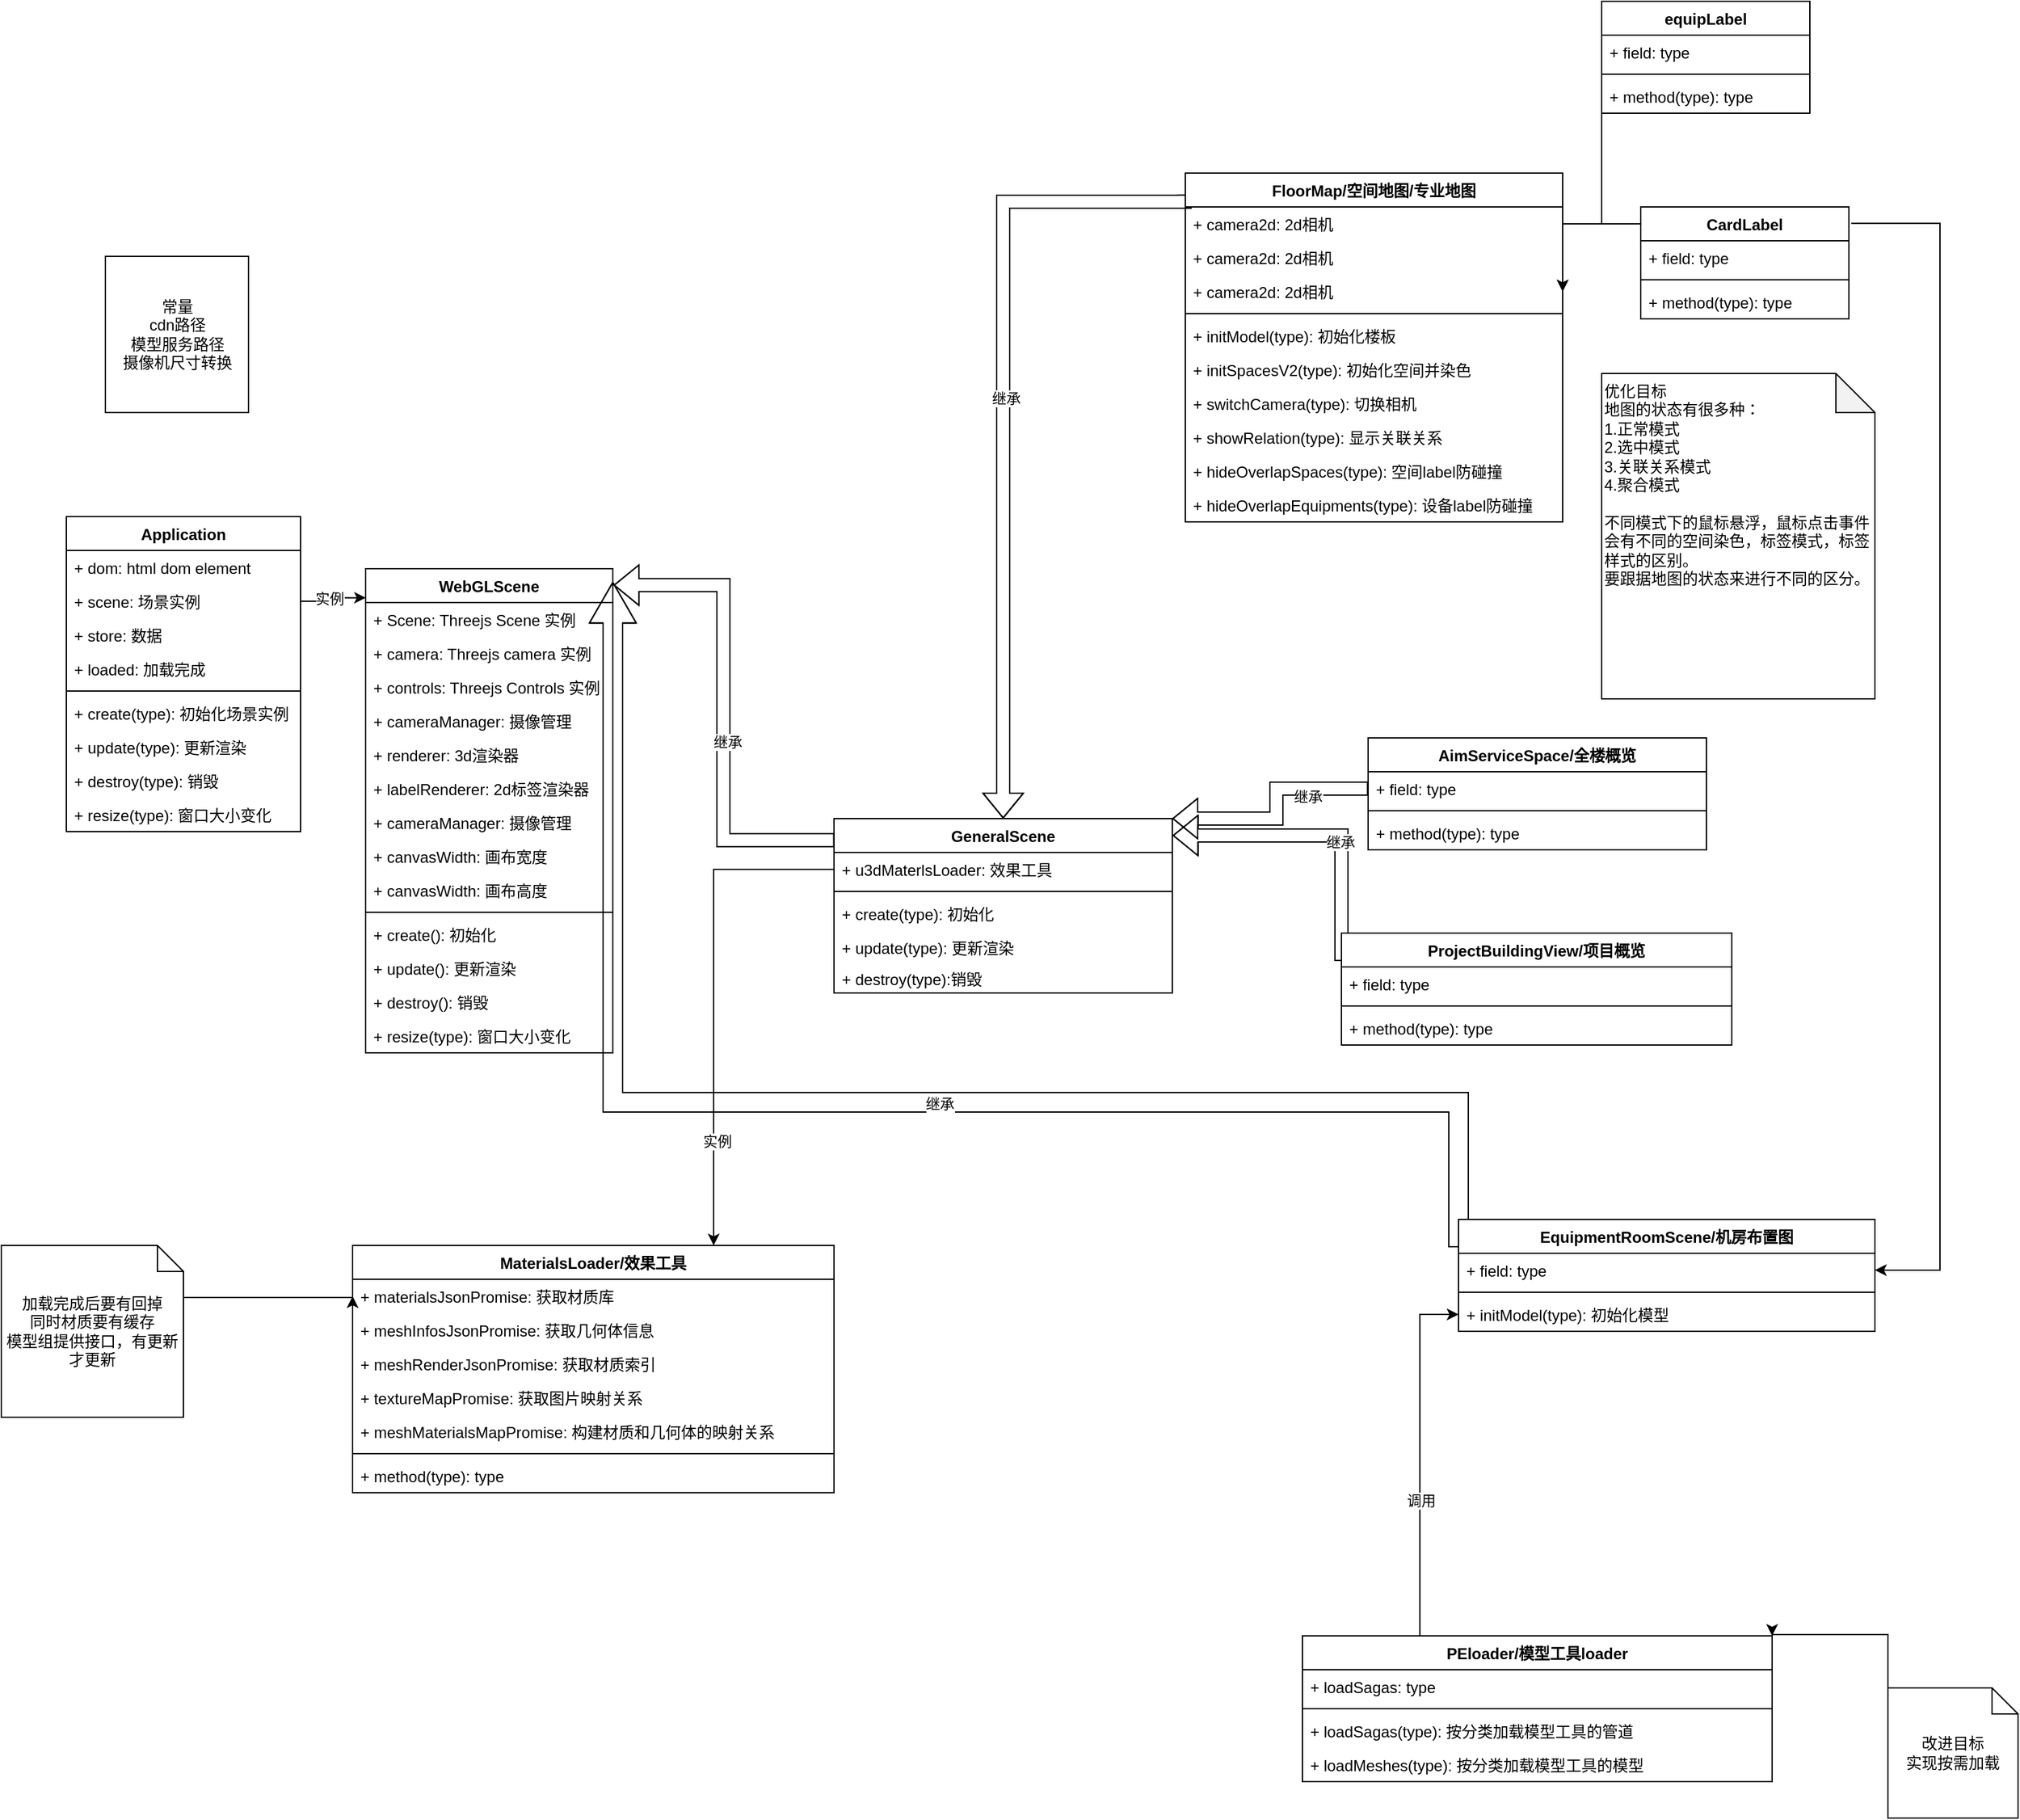 <mxfile version="15.9.4" type="github">
  <diagram id="EdudkW2aPHIdIt6Wkw1W" name="Page-1">
    <mxGraphModel dx="710" dy="1608" grid="1" gridSize="10" guides="1" tooltips="1" connect="1" arrows="1" fold="1" page="1" pageScale="1" pageWidth="827" pageHeight="1169" math="0" shadow="0">
      <root>
        <mxCell id="0" />
        <mxCell id="1" parent="0" />
        <mxCell id="uSqtEpiTZWyw5gjkjIYF-1" value="Application" style="swimlane;fontStyle=1;align=center;verticalAlign=top;childLayout=stackLayout;horizontal=1;startSize=26;horizontalStack=0;resizeParent=1;resizeParentMax=0;resizeLast=0;collapsible=1;marginBottom=0;" parent="1" vertex="1">
          <mxGeometry x="100" y="310" width="180" height="242" as="geometry" />
        </mxCell>
        <mxCell id="uSqtEpiTZWyw5gjkjIYF-2" value="+ dom: html dom element" style="text;strokeColor=none;fillColor=none;align=left;verticalAlign=top;spacingLeft=4;spacingRight=4;overflow=hidden;rotatable=0;points=[[0,0.5],[1,0.5]];portConstraint=eastwest;" parent="uSqtEpiTZWyw5gjkjIYF-1" vertex="1">
          <mxGeometry y="26" width="180" height="26" as="geometry" />
        </mxCell>
        <mxCell id="uSqtEpiTZWyw5gjkjIYF-5" value="+ scene: 场景实例" style="text;strokeColor=none;fillColor=none;align=left;verticalAlign=top;spacingLeft=4;spacingRight=4;overflow=hidden;rotatable=0;points=[[0,0.5],[1,0.5]];portConstraint=eastwest;" parent="uSqtEpiTZWyw5gjkjIYF-1" vertex="1">
          <mxGeometry y="52" width="180" height="26" as="geometry" />
        </mxCell>
        <mxCell id="uSqtEpiTZWyw5gjkjIYF-15" value="+ store: 数据" style="text;strokeColor=none;fillColor=none;align=left;verticalAlign=top;spacingLeft=4;spacingRight=4;overflow=hidden;rotatable=0;points=[[0,0.5],[1,0.5]];portConstraint=eastwest;" parent="uSqtEpiTZWyw5gjkjIYF-1" vertex="1">
          <mxGeometry y="78" width="180" height="26" as="geometry" />
        </mxCell>
        <mxCell id="uSqtEpiTZWyw5gjkjIYF-6" value="+ loaded: 加载完成" style="text;strokeColor=none;fillColor=none;align=left;verticalAlign=top;spacingLeft=4;spacingRight=4;overflow=hidden;rotatable=0;points=[[0,0.5],[1,0.5]];portConstraint=eastwest;" parent="uSqtEpiTZWyw5gjkjIYF-1" vertex="1">
          <mxGeometry y="104" width="180" height="26" as="geometry" />
        </mxCell>
        <mxCell id="uSqtEpiTZWyw5gjkjIYF-3" value="" style="line;strokeWidth=1;fillColor=none;align=left;verticalAlign=middle;spacingTop=-1;spacingLeft=3;spacingRight=3;rotatable=0;labelPosition=right;points=[];portConstraint=eastwest;" parent="uSqtEpiTZWyw5gjkjIYF-1" vertex="1">
          <mxGeometry y="130" width="180" height="8" as="geometry" />
        </mxCell>
        <mxCell id="uSqtEpiTZWyw5gjkjIYF-4" value="+ create(type): 初始化场景实例" style="text;strokeColor=none;fillColor=none;align=left;verticalAlign=top;spacingLeft=4;spacingRight=4;overflow=hidden;rotatable=0;points=[[0,0.5],[1,0.5]];portConstraint=eastwest;" parent="uSqtEpiTZWyw5gjkjIYF-1" vertex="1">
          <mxGeometry y="138" width="180" height="26" as="geometry" />
        </mxCell>
        <mxCell id="uSqtEpiTZWyw5gjkjIYF-7" value="+ update(type): 更新渲染" style="text;strokeColor=none;fillColor=none;align=left;verticalAlign=top;spacingLeft=4;spacingRight=4;overflow=hidden;rotatable=0;points=[[0,0.5],[1,0.5]];portConstraint=eastwest;" parent="uSqtEpiTZWyw5gjkjIYF-1" vertex="1">
          <mxGeometry y="164" width="180" height="26" as="geometry" />
        </mxCell>
        <mxCell id="uSqtEpiTZWyw5gjkjIYF-8" value="+ destroy(type): 销毁" style="text;strokeColor=none;fillColor=none;align=left;verticalAlign=top;spacingLeft=4;spacingRight=4;overflow=hidden;rotatable=0;points=[[0,0.5],[1,0.5]];portConstraint=eastwest;" parent="uSqtEpiTZWyw5gjkjIYF-1" vertex="1">
          <mxGeometry y="190" width="180" height="26" as="geometry" />
        </mxCell>
        <mxCell id="uSqtEpiTZWyw5gjkjIYF-9" value="+ resize(type): 窗口大小变化" style="text;strokeColor=none;fillColor=none;align=left;verticalAlign=top;spacingLeft=4;spacingRight=4;overflow=hidden;rotatable=0;points=[[0,0.5],[1,0.5]];portConstraint=eastwest;" parent="uSqtEpiTZWyw5gjkjIYF-1" vertex="1">
          <mxGeometry y="216" width="180" height="26" as="geometry" />
        </mxCell>
        <mxCell id="uSqtEpiTZWyw5gjkjIYF-10" value="WebGLScene" style="swimlane;fontStyle=1;align=center;verticalAlign=top;childLayout=stackLayout;horizontal=1;startSize=26;horizontalStack=0;resizeParent=1;resizeParentMax=0;resizeLast=0;collapsible=1;marginBottom=0;" parent="1" vertex="1">
          <mxGeometry x="330" y="350" width="190" height="372" as="geometry" />
        </mxCell>
        <mxCell id="uSqtEpiTZWyw5gjkjIYF-11" value="+ Scene: Threejs Scene 实例" style="text;strokeColor=none;fillColor=none;align=left;verticalAlign=top;spacingLeft=4;spacingRight=4;overflow=hidden;rotatable=0;points=[[0,0.5],[1,0.5]];portConstraint=eastwest;" parent="uSqtEpiTZWyw5gjkjIYF-10" vertex="1">
          <mxGeometry y="26" width="190" height="26" as="geometry" />
        </mxCell>
        <mxCell id="uSqtEpiTZWyw5gjkjIYF-14" value="+ camera: Threejs camera 实例" style="text;strokeColor=none;fillColor=none;align=left;verticalAlign=top;spacingLeft=4;spacingRight=4;overflow=hidden;rotatable=0;points=[[0,0.5],[1,0.5]];portConstraint=eastwest;" parent="uSqtEpiTZWyw5gjkjIYF-10" vertex="1">
          <mxGeometry y="52" width="190" height="26" as="geometry" />
        </mxCell>
        <mxCell id="uSqtEpiTZWyw5gjkjIYF-20" value="+ controls: Threejs Controls 实例" style="text;strokeColor=none;fillColor=none;align=left;verticalAlign=top;spacingLeft=4;spacingRight=4;overflow=hidden;rotatable=0;points=[[0,0.5],[1,0.5]];portConstraint=eastwest;" parent="uSqtEpiTZWyw5gjkjIYF-10" vertex="1">
          <mxGeometry y="78" width="190" height="26" as="geometry" />
        </mxCell>
        <mxCell id="uSqtEpiTZWyw5gjkjIYF-21" value="+ cameraManager: 摄像管理&#xa;" style="text;strokeColor=none;fillColor=none;align=left;verticalAlign=top;spacingLeft=4;spacingRight=4;overflow=hidden;rotatable=0;points=[[0,0.5],[1,0.5]];portConstraint=eastwest;" parent="uSqtEpiTZWyw5gjkjIYF-10" vertex="1">
          <mxGeometry y="104" width="190" height="26" as="geometry" />
        </mxCell>
        <mxCell id="uSqtEpiTZWyw5gjkjIYF-22" value="+ renderer: 3d渲染器&#xa;" style="text;strokeColor=none;fillColor=none;align=left;verticalAlign=top;spacingLeft=4;spacingRight=4;overflow=hidden;rotatable=0;points=[[0,0.5],[1,0.5]];portConstraint=eastwest;" parent="uSqtEpiTZWyw5gjkjIYF-10" vertex="1">
          <mxGeometry y="130" width="190" height="26" as="geometry" />
        </mxCell>
        <mxCell id="uSqtEpiTZWyw5gjkjIYF-23" value="+ labelRenderer: 2d标签渲染器&#xa;" style="text;strokeColor=none;fillColor=none;align=left;verticalAlign=top;spacingLeft=4;spacingRight=4;overflow=hidden;rotatable=0;points=[[0,0.5],[1,0.5]];portConstraint=eastwest;" parent="uSqtEpiTZWyw5gjkjIYF-10" vertex="1">
          <mxGeometry y="156" width="190" height="26" as="geometry" />
        </mxCell>
        <mxCell id="uSqtEpiTZWyw5gjkjIYF-24" value="+ cameraManager: 摄像管理&#xa;" style="text;strokeColor=none;fillColor=none;align=left;verticalAlign=top;spacingLeft=4;spacingRight=4;overflow=hidden;rotatable=0;points=[[0,0.5],[1,0.5]];portConstraint=eastwest;" parent="uSqtEpiTZWyw5gjkjIYF-10" vertex="1">
          <mxGeometry y="182" width="190" height="26" as="geometry" />
        </mxCell>
        <mxCell id="uSqtEpiTZWyw5gjkjIYF-26" value="+ canvasWidth: 画布宽度&#xa;" style="text;strokeColor=none;fillColor=none;align=left;verticalAlign=top;spacingLeft=4;spacingRight=4;overflow=hidden;rotatable=0;points=[[0,0.5],[1,0.5]];portConstraint=eastwest;" parent="uSqtEpiTZWyw5gjkjIYF-10" vertex="1">
          <mxGeometry y="208" width="190" height="26" as="geometry" />
        </mxCell>
        <mxCell id="uSqtEpiTZWyw5gjkjIYF-27" value="+ canvasWidth: 画布高度&#xa;" style="text;strokeColor=none;fillColor=none;align=left;verticalAlign=top;spacingLeft=4;spacingRight=4;overflow=hidden;rotatable=0;points=[[0,0.5],[1,0.5]];portConstraint=eastwest;" parent="uSqtEpiTZWyw5gjkjIYF-10" vertex="1">
          <mxGeometry y="234" width="190" height="26" as="geometry" />
        </mxCell>
        <mxCell id="uSqtEpiTZWyw5gjkjIYF-12" value="" style="line;strokeWidth=1;fillColor=none;align=left;verticalAlign=middle;spacingTop=-1;spacingLeft=3;spacingRight=3;rotatable=0;labelPosition=right;points=[];portConstraint=eastwest;" parent="uSqtEpiTZWyw5gjkjIYF-10" vertex="1">
          <mxGeometry y="260" width="190" height="8" as="geometry" />
        </mxCell>
        <mxCell id="uSqtEpiTZWyw5gjkjIYF-13" value="+ create(): 初始化" style="text;strokeColor=none;fillColor=none;align=left;verticalAlign=top;spacingLeft=4;spacingRight=4;overflow=hidden;rotatable=0;points=[[0,0.5],[1,0.5]];portConstraint=eastwest;" parent="uSqtEpiTZWyw5gjkjIYF-10" vertex="1">
          <mxGeometry y="268" width="190" height="26" as="geometry" />
        </mxCell>
        <mxCell id="uSqtEpiTZWyw5gjkjIYF-16" value="+ update(): 更新渲染" style="text;strokeColor=none;fillColor=none;align=left;verticalAlign=top;spacingLeft=4;spacingRight=4;overflow=hidden;rotatable=0;points=[[0,0.5],[1,0.5]];portConstraint=eastwest;" parent="uSqtEpiTZWyw5gjkjIYF-10" vertex="1">
          <mxGeometry y="294" width="190" height="26" as="geometry" />
        </mxCell>
        <mxCell id="uSqtEpiTZWyw5gjkjIYF-17" value="+ destroy(): 销毁" style="text;strokeColor=none;fillColor=none;align=left;verticalAlign=top;spacingLeft=4;spacingRight=4;overflow=hidden;rotatable=0;points=[[0,0.5],[1,0.5]];portConstraint=eastwest;" parent="uSqtEpiTZWyw5gjkjIYF-10" vertex="1">
          <mxGeometry y="320" width="190" height="26" as="geometry" />
        </mxCell>
        <mxCell id="uSqtEpiTZWyw5gjkjIYF-18" value="+ resize(type): 窗口大小变化" style="text;strokeColor=none;fillColor=none;align=left;verticalAlign=top;spacingLeft=4;spacingRight=4;overflow=hidden;rotatable=0;points=[[0,0.5],[1,0.5]];portConstraint=eastwest;" parent="uSqtEpiTZWyw5gjkjIYF-10" vertex="1">
          <mxGeometry y="346" width="190" height="26" as="geometry" />
        </mxCell>
        <mxCell id="uSqtEpiTZWyw5gjkjIYF-19" style="edgeStyle=orthogonalEdgeStyle;rounded=0;orthogonalLoop=1;jettySize=auto;html=1;exitX=1;exitY=0.5;exitDx=0;exitDy=0;entryX=0.001;entryY=0.06;entryDx=0;entryDy=0;entryPerimeter=0;" parent="1" source="uSqtEpiTZWyw5gjkjIYF-5" target="uSqtEpiTZWyw5gjkjIYF-10" edge="1">
          <mxGeometry relative="1" as="geometry" />
        </mxCell>
        <mxCell id="uSqtEpiTZWyw5gjkjIYF-91" value="实例" style="edgeLabel;html=1;align=center;verticalAlign=middle;resizable=0;points=[];" parent="uSqtEpiTZWyw5gjkjIYF-19" vertex="1" connectable="0">
          <mxGeometry x="0.049" y="3" relative="1" as="geometry">
            <mxPoint x="-3" y="3" as="offset" />
          </mxGeometry>
        </mxCell>
        <mxCell id="uSqtEpiTZWyw5gjkjIYF-32" style="edgeStyle=orthogonalEdgeStyle;rounded=0;orthogonalLoop=1;jettySize=auto;html=1;exitX=0.001;exitY=0.124;exitDx=0;exitDy=0;entryX=1.003;entryY=0.034;entryDx=0;entryDy=0;entryPerimeter=0;shape=flexArrow;exitPerimeter=0;" parent="1" source="uSqtEpiTZWyw5gjkjIYF-28" target="uSqtEpiTZWyw5gjkjIYF-10" edge="1">
          <mxGeometry relative="1" as="geometry" />
        </mxCell>
        <mxCell id="uSqtEpiTZWyw5gjkjIYF-33" value="继承" style="edgeLabel;html=1;align=center;verticalAlign=middle;resizable=0;points=[];" parent="uSqtEpiTZWyw5gjkjIYF-32" vertex="1" connectable="0">
          <mxGeometry x="-0.116" y="-3" relative="1" as="geometry">
            <mxPoint as="offset" />
          </mxGeometry>
        </mxCell>
        <mxCell id="uSqtEpiTZWyw5gjkjIYF-28" value="GeneralScene" style="swimlane;fontStyle=1;align=center;verticalAlign=top;childLayout=stackLayout;horizontal=1;startSize=26;horizontalStack=0;resizeParent=1;resizeParentMax=0;resizeLast=0;collapsible=1;marginBottom=0;" parent="1" vertex="1">
          <mxGeometry x="690" y="542" width="260" height="134" as="geometry" />
        </mxCell>
        <mxCell id="uSqtEpiTZWyw5gjkjIYF-29" value="+ u3dMaterlsLoader: 效果工具" style="text;strokeColor=none;fillColor=none;align=left;verticalAlign=top;spacingLeft=4;spacingRight=4;overflow=hidden;rotatable=0;points=[[0,0.5],[1,0.5]];portConstraint=eastwest;" parent="uSqtEpiTZWyw5gjkjIYF-28" vertex="1">
          <mxGeometry y="26" width="260" height="26" as="geometry" />
        </mxCell>
        <mxCell id="uSqtEpiTZWyw5gjkjIYF-30" value="" style="line;strokeWidth=1;fillColor=none;align=left;verticalAlign=middle;spacingTop=-1;spacingLeft=3;spacingRight=3;rotatable=0;labelPosition=right;points=[];portConstraint=eastwest;" parent="uSqtEpiTZWyw5gjkjIYF-28" vertex="1">
          <mxGeometry y="52" width="260" height="8" as="geometry" />
        </mxCell>
        <mxCell id="uSqtEpiTZWyw5gjkjIYF-31" value="+ create(type): 初始化" style="text;strokeColor=none;fillColor=none;align=left;verticalAlign=top;spacingLeft=4;spacingRight=4;overflow=hidden;rotatable=0;points=[[0,0.5],[1,0.5]];portConstraint=eastwest;" parent="uSqtEpiTZWyw5gjkjIYF-28" vertex="1">
          <mxGeometry y="60" width="260" height="26" as="geometry" />
        </mxCell>
        <mxCell id="uSqtEpiTZWyw5gjkjIYF-77" value="+ update(type): 更新渲染" style="text;strokeColor=none;fillColor=none;align=left;verticalAlign=top;spacingLeft=4;spacingRight=4;overflow=hidden;rotatable=0;points=[[0,0.5],[1,0.5]];portConstraint=eastwest;" parent="uSqtEpiTZWyw5gjkjIYF-28" vertex="1">
          <mxGeometry y="86" width="260" height="24" as="geometry" />
        </mxCell>
        <mxCell id="uSqtEpiTZWyw5gjkjIYF-78" value="+ destroy(type):销毁" style="text;strokeColor=none;fillColor=none;align=left;verticalAlign=top;spacingLeft=4;spacingRight=4;overflow=hidden;rotatable=0;points=[[0,0.5],[1,0.5]];portConstraint=eastwest;" parent="uSqtEpiTZWyw5gjkjIYF-28" vertex="1">
          <mxGeometry y="110" width="260" height="24" as="geometry" />
        </mxCell>
        <mxCell id="uSqtEpiTZWyw5gjkjIYF-71" style="edgeStyle=elbowEdgeStyle;shape=flexArrow;rounded=0;orthogonalLoop=1;jettySize=auto;elbow=vertical;html=1;exitX=-0.002;exitY=0.061;exitDx=0;exitDy=0;exitPerimeter=0;" parent="1" source="uSqtEpiTZWyw5gjkjIYF-35" target="uSqtEpiTZWyw5gjkjIYF-28" edge="1">
          <mxGeometry relative="1" as="geometry">
            <Array as="points">
              <mxPoint x="1020" y="68" />
              <mxPoint x="1010" y="100" />
              <mxPoint x="920" y="320" />
              <mxPoint x="910" y="440" />
            </Array>
          </mxGeometry>
        </mxCell>
        <mxCell id="uSqtEpiTZWyw5gjkjIYF-72" value="继承" style="edgeLabel;html=1;align=center;verticalAlign=middle;resizable=0;points=[];" parent="uSqtEpiTZWyw5gjkjIYF-71" vertex="1" connectable="0">
          <mxGeometry x="-0.044" y="2" relative="1" as="geometry">
            <mxPoint as="offset" />
          </mxGeometry>
        </mxCell>
        <mxCell id="uSqtEpiTZWyw5gjkjIYF-35" value="FloorMap/空间地图/专业地图" style="swimlane;fontStyle=1;align=center;verticalAlign=top;childLayout=stackLayout;horizontal=1;startSize=26;horizontalStack=0;resizeParent=1;resizeParentMax=0;resizeLast=0;collapsible=1;marginBottom=0;" parent="1" vertex="1">
          <mxGeometry x="960" y="46" width="290" height="268" as="geometry" />
        </mxCell>
        <mxCell id="NEqXwggaF83unVAAAHwH-13" value="+ camera2d: 2d相机" style="text;strokeColor=none;fillColor=none;align=left;verticalAlign=top;spacingLeft=4;spacingRight=4;overflow=hidden;rotatable=0;points=[[0,0.5],[1,0.5]];portConstraint=eastwest;" vertex="1" parent="uSqtEpiTZWyw5gjkjIYF-35">
          <mxGeometry y="26" width="290" height="26" as="geometry" />
        </mxCell>
        <mxCell id="NEqXwggaF83unVAAAHwH-14" value="+ camera2d: 2d相机" style="text;strokeColor=none;fillColor=none;align=left;verticalAlign=top;spacingLeft=4;spacingRight=4;overflow=hidden;rotatable=0;points=[[0,0.5],[1,0.5]];portConstraint=eastwest;" vertex="1" parent="uSqtEpiTZWyw5gjkjIYF-35">
          <mxGeometry y="52" width="290" height="26" as="geometry" />
        </mxCell>
        <mxCell id="uSqtEpiTZWyw5gjkjIYF-36" value="+ camera2d: 2d相机" style="text;strokeColor=none;fillColor=none;align=left;verticalAlign=top;spacingLeft=4;spacingRight=4;overflow=hidden;rotatable=0;points=[[0,0.5],[1,0.5]];portConstraint=eastwest;" parent="uSqtEpiTZWyw5gjkjIYF-35" vertex="1">
          <mxGeometry y="78" width="290" height="26" as="geometry" />
        </mxCell>
        <mxCell id="uSqtEpiTZWyw5gjkjIYF-37" value="" style="line;strokeWidth=1;fillColor=none;align=left;verticalAlign=middle;spacingTop=-1;spacingLeft=3;spacingRight=3;rotatable=0;labelPosition=right;points=[];portConstraint=eastwest;" parent="uSqtEpiTZWyw5gjkjIYF-35" vertex="1">
          <mxGeometry y="104" width="290" height="8" as="geometry" />
        </mxCell>
        <mxCell id="uSqtEpiTZWyw5gjkjIYF-38" value="+ initModel(type): 初始化楼板" style="text;strokeColor=none;fillColor=none;align=left;verticalAlign=top;spacingLeft=4;spacingRight=4;overflow=hidden;rotatable=0;points=[[0,0.5],[1,0.5]];portConstraint=eastwest;" parent="uSqtEpiTZWyw5gjkjIYF-35" vertex="1">
          <mxGeometry y="112" width="290" height="26" as="geometry" />
        </mxCell>
        <mxCell id="NEqXwggaF83unVAAAHwH-8" value="+ initSpacesV2(type): 初始化空间并染色" style="text;strokeColor=none;fillColor=none;align=left;verticalAlign=top;spacingLeft=4;spacingRight=4;overflow=hidden;rotatable=0;points=[[0,0.5],[1,0.5]];portConstraint=eastwest;" vertex="1" parent="uSqtEpiTZWyw5gjkjIYF-35">
          <mxGeometry y="138" width="290" height="26" as="geometry" />
        </mxCell>
        <mxCell id="NEqXwggaF83unVAAAHwH-9" value="+ switchCamera(type): 切换相机" style="text;strokeColor=none;fillColor=none;align=left;verticalAlign=top;spacingLeft=4;spacingRight=4;overflow=hidden;rotatable=0;points=[[0,0.5],[1,0.5]];portConstraint=eastwest;" vertex="1" parent="uSqtEpiTZWyw5gjkjIYF-35">
          <mxGeometry y="164" width="290" height="26" as="geometry" />
        </mxCell>
        <mxCell id="NEqXwggaF83unVAAAHwH-10" value="+ showRelation(type): 显示关联关系" style="text;strokeColor=none;fillColor=none;align=left;verticalAlign=top;spacingLeft=4;spacingRight=4;overflow=hidden;rotatable=0;points=[[0,0.5],[1,0.5]];portConstraint=eastwest;" vertex="1" parent="uSqtEpiTZWyw5gjkjIYF-35">
          <mxGeometry y="190" width="290" height="26" as="geometry" />
        </mxCell>
        <mxCell id="NEqXwggaF83unVAAAHwH-12" value="+ hideOverlapSpaces(type): 空间label防碰撞" style="text;strokeColor=none;fillColor=none;align=left;verticalAlign=top;spacingLeft=4;spacingRight=4;overflow=hidden;rotatable=0;points=[[0,0.5],[1,0.5]];portConstraint=eastwest;" vertex="1" parent="uSqtEpiTZWyw5gjkjIYF-35">
          <mxGeometry y="216" width="290" height="26" as="geometry" />
        </mxCell>
        <mxCell id="NEqXwggaF83unVAAAHwH-15" value="+ hideOverlapEquipments(type): 设备label防碰撞" style="text;strokeColor=none;fillColor=none;align=left;verticalAlign=top;spacingLeft=4;spacingRight=4;overflow=hidden;rotatable=0;points=[[0,0.5],[1,0.5]];portConstraint=eastwest;" vertex="1" parent="uSqtEpiTZWyw5gjkjIYF-35">
          <mxGeometry y="242" width="290" height="26" as="geometry" />
        </mxCell>
        <mxCell id="uSqtEpiTZWyw5gjkjIYF-39" value="AimServiceSpace/全楼概览" style="swimlane;fontStyle=1;align=center;verticalAlign=top;childLayout=stackLayout;horizontal=1;startSize=26;horizontalStack=0;resizeParent=1;resizeParentMax=0;resizeLast=0;collapsible=1;marginBottom=0;" parent="1" vertex="1">
          <mxGeometry x="1100.5" y="480" width="260" height="86" as="geometry" />
        </mxCell>
        <mxCell id="uSqtEpiTZWyw5gjkjIYF-40" value="+ field: type" style="text;strokeColor=none;fillColor=none;align=left;verticalAlign=top;spacingLeft=4;spacingRight=4;overflow=hidden;rotatable=0;points=[[0,0.5],[1,0.5]];portConstraint=eastwest;" parent="uSqtEpiTZWyw5gjkjIYF-39" vertex="1">
          <mxGeometry y="26" width="260" height="26" as="geometry" />
        </mxCell>
        <mxCell id="uSqtEpiTZWyw5gjkjIYF-41" value="" style="line;strokeWidth=1;fillColor=none;align=left;verticalAlign=middle;spacingTop=-1;spacingLeft=3;spacingRight=3;rotatable=0;labelPosition=right;points=[];portConstraint=eastwest;" parent="uSqtEpiTZWyw5gjkjIYF-39" vertex="1">
          <mxGeometry y="52" width="260" height="8" as="geometry" />
        </mxCell>
        <mxCell id="uSqtEpiTZWyw5gjkjIYF-42" value="+ method(type): type" style="text;strokeColor=none;fillColor=none;align=left;verticalAlign=top;spacingLeft=4;spacingRight=4;overflow=hidden;rotatable=0;points=[[0,0.5],[1,0.5]];portConstraint=eastwest;" parent="uSqtEpiTZWyw5gjkjIYF-39" vertex="1">
          <mxGeometry y="60" width="260" height="26" as="geometry" />
        </mxCell>
        <mxCell id="uSqtEpiTZWyw5gjkjIYF-73" style="edgeStyle=elbowEdgeStyle;shape=flexArrow;rounded=0;orthogonalLoop=1;jettySize=auto;elbow=vertical;html=1;exitX=0;exitY=0.25;exitDx=0;exitDy=0;width=15;endSize=10.088;" parent="1" source="uSqtEpiTZWyw5gjkjIYF-43" edge="1">
          <mxGeometry relative="1" as="geometry">
            <mxPoint x="520" y="360" as="targetPoint" />
            <Array as="points">
              <mxPoint x="600" y="760" />
              <mxPoint x="550" y="370" />
              <mxPoint x="680" y="740" />
              <mxPoint x="1130" y="740" />
              <mxPoint x="1080" y="620" />
              <mxPoint x="1050" y="390" />
              <mxPoint x="770" y="360" />
              <mxPoint x="890" y="360" />
              <mxPoint x="1060" y="542" />
              <mxPoint x="960" y="542" />
              <mxPoint x="930" y="609" />
              <mxPoint x="1010" y="870" />
              <mxPoint x="1010" y="670" />
              <mxPoint x="1070" y="542" />
              <mxPoint x="1060" y="542" />
              <mxPoint x="900" y="570" />
              <mxPoint x="880" y="590" />
              <mxPoint x="920" y="890" />
            </Array>
          </mxGeometry>
        </mxCell>
        <mxCell id="uSqtEpiTZWyw5gjkjIYF-74" value="继承" style="edgeLabel;html=1;align=center;verticalAlign=middle;resizable=0;points=[];" parent="uSqtEpiTZWyw5gjkjIYF-73" vertex="1" connectable="0">
          <mxGeometry x="-0.121" y="1" relative="1" as="geometry">
            <mxPoint as="offset" />
          </mxGeometry>
        </mxCell>
        <mxCell id="uSqtEpiTZWyw5gjkjIYF-43" value="EquipmentRoomScene/机房布置图" style="swimlane;fontStyle=1;align=center;verticalAlign=top;childLayout=stackLayout;horizontal=1;startSize=26;horizontalStack=0;resizeParent=1;resizeParentMax=0;resizeLast=0;collapsible=1;marginBottom=0;" parent="1" vertex="1">
          <mxGeometry x="1170" y="850" width="320" height="86" as="geometry" />
        </mxCell>
        <mxCell id="uSqtEpiTZWyw5gjkjIYF-44" value="+ field: type" style="text;strokeColor=none;fillColor=none;align=left;verticalAlign=top;spacingLeft=4;spacingRight=4;overflow=hidden;rotatable=0;points=[[0,0.5],[1,0.5]];portConstraint=eastwest;" parent="uSqtEpiTZWyw5gjkjIYF-43" vertex="1">
          <mxGeometry y="26" width="320" height="26" as="geometry" />
        </mxCell>
        <mxCell id="uSqtEpiTZWyw5gjkjIYF-45" value="" style="line;strokeWidth=1;fillColor=none;align=left;verticalAlign=middle;spacingTop=-1;spacingLeft=3;spacingRight=3;rotatable=0;labelPosition=right;points=[];portConstraint=eastwest;" parent="uSqtEpiTZWyw5gjkjIYF-43" vertex="1">
          <mxGeometry y="52" width="320" height="8" as="geometry" />
        </mxCell>
        <mxCell id="uSqtEpiTZWyw5gjkjIYF-46" value="+ initModel(type): 初始化模型" style="text;strokeColor=none;fillColor=none;align=left;verticalAlign=top;spacingLeft=4;spacingRight=4;overflow=hidden;rotatable=0;points=[[0,0.5],[1,0.5]];portConstraint=eastwest;" parent="uSqtEpiTZWyw5gjkjIYF-43" vertex="1">
          <mxGeometry y="60" width="320" height="26" as="geometry" />
        </mxCell>
        <mxCell id="uSqtEpiTZWyw5gjkjIYF-75" style="edgeStyle=elbowEdgeStyle;shape=flexArrow;rounded=0;orthogonalLoop=1;jettySize=auto;elbow=vertical;html=1;exitX=0;exitY=0.25;exitDx=0;exitDy=0;entryX=1.001;entryY=0.095;entryDx=0;entryDy=0;entryPerimeter=0;" parent="1" source="uSqtEpiTZWyw5gjkjIYF-52" target="uSqtEpiTZWyw5gjkjIYF-28" edge="1">
          <mxGeometry relative="1" as="geometry">
            <mxPoint x="850" y="540" as="targetPoint" />
            <Array as="points">
              <mxPoint x="1080" y="555" />
              <mxPoint x="1020" y="555" />
              <mxPoint x="1130" y="620" />
              <mxPoint x="870" y="1040" />
              <mxPoint x="820" y="1360" />
              <mxPoint x="980" y="555" />
              <mxPoint x="990" y="550" />
              <mxPoint x="960" y="540" />
              <mxPoint x="880" y="560" />
              <mxPoint x="870" y="560" />
              <mxPoint x="900" y="640" />
              <mxPoint x="890" y="690" />
              <mxPoint x="880" y="1452" />
            </Array>
          </mxGeometry>
        </mxCell>
        <mxCell id="uSqtEpiTZWyw5gjkjIYF-76" value="继承" style="edgeLabel;html=1;align=center;verticalAlign=middle;resizable=0;points=[];" parent="uSqtEpiTZWyw5gjkjIYF-75" vertex="1" connectable="0">
          <mxGeometry x="-0.137" y="5" relative="1" as="geometry">
            <mxPoint as="offset" />
          </mxGeometry>
        </mxCell>
        <mxCell id="uSqtEpiTZWyw5gjkjIYF-52" value="ProjectBuildingView/项目概览" style="swimlane;fontStyle=1;align=center;verticalAlign=top;childLayout=stackLayout;horizontal=1;startSize=26;horizontalStack=0;resizeParent=1;resizeParentMax=0;resizeLast=0;collapsible=1;marginBottom=0;" parent="1" vertex="1">
          <mxGeometry x="1080" y="630" width="300" height="86" as="geometry" />
        </mxCell>
        <mxCell id="uSqtEpiTZWyw5gjkjIYF-53" value="+ field: type" style="text;strokeColor=none;fillColor=none;align=left;verticalAlign=top;spacingLeft=4;spacingRight=4;overflow=hidden;rotatable=0;points=[[0,0.5],[1,0.5]];portConstraint=eastwest;" parent="uSqtEpiTZWyw5gjkjIYF-52" vertex="1">
          <mxGeometry y="26" width="300" height="26" as="geometry" />
        </mxCell>
        <mxCell id="uSqtEpiTZWyw5gjkjIYF-54" value="" style="line;strokeWidth=1;fillColor=none;align=left;verticalAlign=middle;spacingTop=-1;spacingLeft=3;spacingRight=3;rotatable=0;labelPosition=right;points=[];portConstraint=eastwest;" parent="uSqtEpiTZWyw5gjkjIYF-52" vertex="1">
          <mxGeometry y="52" width="300" height="8" as="geometry" />
        </mxCell>
        <mxCell id="uSqtEpiTZWyw5gjkjIYF-55" value="+ method(type): type" style="text;strokeColor=none;fillColor=none;align=left;verticalAlign=top;spacingLeft=4;spacingRight=4;overflow=hidden;rotatable=0;points=[[0,0.5],[1,0.5]];portConstraint=eastwest;" parent="uSqtEpiTZWyw5gjkjIYF-52" vertex="1">
          <mxGeometry y="60" width="300" height="26" as="geometry" />
        </mxCell>
        <mxCell id="uSqtEpiTZWyw5gjkjIYF-63" style="edgeStyle=elbowEdgeStyle;shape=flexArrow;rounded=0;orthogonalLoop=1;jettySize=auto;elbow=vertical;html=1;exitX=0;exitY=0.5;exitDx=0;exitDy=0;exitPerimeter=0;" parent="1" edge="1">
          <mxGeometry relative="1" as="geometry">
            <mxPoint x="870" y="560" as="sourcePoint" />
            <mxPoint x="870" y="560" as="targetPoint" />
          </mxGeometry>
        </mxCell>
        <mxCell id="uSqtEpiTZWyw5gjkjIYF-69" style="edgeStyle=elbowEdgeStyle;shape=flexArrow;rounded=0;orthogonalLoop=1;jettySize=auto;elbow=horizontal;html=1;exitX=0;exitY=0.5;exitDx=0;exitDy=0;entryX=1;entryY=0;entryDx=0;entryDy=0;" parent="1" source="uSqtEpiTZWyw5gjkjIYF-40" target="uSqtEpiTZWyw5gjkjIYF-28" edge="1">
          <mxGeometry relative="1" as="geometry">
            <Array as="points">
              <mxPoint x="1030" y="542" />
              <mxPoint x="950" y="550" />
              <mxPoint x="1010" y="540" />
              <mxPoint x="880" y="550" />
            </Array>
          </mxGeometry>
        </mxCell>
        <mxCell id="uSqtEpiTZWyw5gjkjIYF-70" value="继承" style="edgeLabel;html=1;align=center;verticalAlign=middle;resizable=0;points=[];" parent="uSqtEpiTZWyw5gjkjIYF-69" vertex="1" connectable="0">
          <mxGeometry x="-0.457" y="6" relative="1" as="geometry">
            <mxPoint as="offset" />
          </mxGeometry>
        </mxCell>
        <mxCell id="uSqtEpiTZWyw5gjkjIYF-79" value="MaterialsLoader/效果工具" style="swimlane;fontStyle=1;align=center;verticalAlign=top;childLayout=stackLayout;horizontal=1;startSize=26;horizontalStack=0;resizeParent=1;resizeParentMax=0;resizeLast=0;collapsible=1;marginBottom=0;" parent="1" vertex="1">
          <mxGeometry x="320" y="870" width="370" height="190" as="geometry" />
        </mxCell>
        <mxCell id="uSqtEpiTZWyw5gjkjIYF-80" value="+ materialsJsonPromise: 获取材质库" style="text;strokeColor=none;fillColor=none;align=left;verticalAlign=top;spacingLeft=4;spacingRight=4;overflow=hidden;rotatable=0;points=[[0,0.5],[1,0.5]];portConstraint=eastwest;" parent="uSqtEpiTZWyw5gjkjIYF-79" vertex="1">
          <mxGeometry y="26" width="370" height="26" as="geometry" />
        </mxCell>
        <mxCell id="uSqtEpiTZWyw5gjkjIYF-98" value="+ meshInfosJsonPromise: 获取几何体信息" style="text;strokeColor=none;fillColor=none;align=left;verticalAlign=top;spacingLeft=4;spacingRight=4;overflow=hidden;rotatable=0;points=[[0,0.5],[1,0.5]];portConstraint=eastwest;" parent="uSqtEpiTZWyw5gjkjIYF-79" vertex="1">
          <mxGeometry y="52" width="370" height="26" as="geometry" />
        </mxCell>
        <mxCell id="uSqtEpiTZWyw5gjkjIYF-99" value="+ meshRenderJsonPromise: 获取材质索引" style="text;strokeColor=none;fillColor=none;align=left;verticalAlign=top;spacingLeft=4;spacingRight=4;overflow=hidden;rotatable=0;points=[[0,0.5],[1,0.5]];portConstraint=eastwest;" parent="uSqtEpiTZWyw5gjkjIYF-79" vertex="1">
          <mxGeometry y="78" width="370" height="26" as="geometry" />
        </mxCell>
        <mxCell id="uSqtEpiTZWyw5gjkjIYF-100" value="+ textureMapPromise: 获取图片映射关系" style="text;strokeColor=none;fillColor=none;align=left;verticalAlign=top;spacingLeft=4;spacingRight=4;overflow=hidden;rotatable=0;points=[[0,0.5],[1,0.5]];portConstraint=eastwest;" parent="uSqtEpiTZWyw5gjkjIYF-79" vertex="1">
          <mxGeometry y="104" width="370" height="26" as="geometry" />
        </mxCell>
        <mxCell id="uSqtEpiTZWyw5gjkjIYF-101" value="+ meshMaterialsMapPromise: 构建材质和几何体的映射关系" style="text;strokeColor=none;fillColor=none;align=left;verticalAlign=top;spacingLeft=4;spacingRight=4;overflow=hidden;rotatable=0;points=[[0,0.5],[1,0.5]];portConstraint=eastwest;" parent="uSqtEpiTZWyw5gjkjIYF-79" vertex="1">
          <mxGeometry y="130" width="370" height="26" as="geometry" />
        </mxCell>
        <mxCell id="uSqtEpiTZWyw5gjkjIYF-81" value="" style="line;strokeWidth=1;fillColor=none;align=left;verticalAlign=middle;spacingTop=-1;spacingLeft=3;spacingRight=3;rotatable=0;labelPosition=right;points=[];portConstraint=eastwest;" parent="uSqtEpiTZWyw5gjkjIYF-79" vertex="1">
          <mxGeometry y="156" width="370" height="8" as="geometry" />
        </mxCell>
        <mxCell id="uSqtEpiTZWyw5gjkjIYF-82" value="+ method(type): type" style="text;strokeColor=none;fillColor=none;align=left;verticalAlign=top;spacingLeft=4;spacingRight=4;overflow=hidden;rotatable=0;points=[[0,0.5],[1,0.5]];portConstraint=eastwest;" parent="uSqtEpiTZWyw5gjkjIYF-79" vertex="1">
          <mxGeometry y="164" width="370" height="26" as="geometry" />
        </mxCell>
        <mxCell id="uSqtEpiTZWyw5gjkjIYF-112" style="edgeStyle=elbowEdgeStyle;rounded=0;orthogonalLoop=1;jettySize=auto;elbow=vertical;html=1;exitX=0.25;exitY=0;exitDx=0;exitDy=0;entryX=0;entryY=0.5;entryDx=0;entryDy=0;" parent="1" source="uSqtEpiTZWyw5gjkjIYF-83" target="uSqtEpiTZWyw5gjkjIYF-46" edge="1">
          <mxGeometry relative="1" as="geometry">
            <Array as="points">
              <mxPoint x="1140" y="923" />
            </Array>
          </mxGeometry>
        </mxCell>
        <mxCell id="uSqtEpiTZWyw5gjkjIYF-113" value="调用" style="edgeLabel;html=1;align=center;verticalAlign=middle;resizable=0;points=[];" parent="uSqtEpiTZWyw5gjkjIYF-112" vertex="1" connectable="0">
          <mxGeometry x="-0.248" relative="1" as="geometry">
            <mxPoint as="offset" />
          </mxGeometry>
        </mxCell>
        <mxCell id="uSqtEpiTZWyw5gjkjIYF-83" value="PEloader/模型工具loader" style="swimlane;fontStyle=1;align=center;verticalAlign=top;childLayout=stackLayout;horizontal=1;startSize=26;horizontalStack=0;resizeParent=1;resizeParentMax=0;resizeLast=0;collapsible=1;marginBottom=0;" parent="1" vertex="1">
          <mxGeometry x="1050" y="1170" width="361" height="112" as="geometry" />
        </mxCell>
        <mxCell id="uSqtEpiTZWyw5gjkjIYF-84" value="+ loadSagas: type" style="text;strokeColor=none;fillColor=none;align=left;verticalAlign=top;spacingLeft=4;spacingRight=4;overflow=hidden;rotatable=0;points=[[0,0.5],[1,0.5]];portConstraint=eastwest;" parent="uSqtEpiTZWyw5gjkjIYF-83" vertex="1">
          <mxGeometry y="26" width="361" height="26" as="geometry" />
        </mxCell>
        <mxCell id="uSqtEpiTZWyw5gjkjIYF-85" value="" style="line;strokeWidth=1;fillColor=none;align=left;verticalAlign=middle;spacingTop=-1;spacingLeft=3;spacingRight=3;rotatable=0;labelPosition=right;points=[];portConstraint=eastwest;" parent="uSqtEpiTZWyw5gjkjIYF-83" vertex="1">
          <mxGeometry y="52" width="361" height="8" as="geometry" />
        </mxCell>
        <mxCell id="uSqtEpiTZWyw5gjkjIYF-86" value="+ loadSagas(type): 按分类加载模型工具的管道" style="text;strokeColor=none;fillColor=none;align=left;verticalAlign=top;spacingLeft=4;spacingRight=4;overflow=hidden;rotatable=0;points=[[0,0.5],[1,0.5]];portConstraint=eastwest;" parent="uSqtEpiTZWyw5gjkjIYF-83" vertex="1">
          <mxGeometry y="60" width="361" height="26" as="geometry" />
        </mxCell>
        <mxCell id="uSqtEpiTZWyw5gjkjIYF-102" value="+ loadMeshes(type): 按分类加载模型工具的模型" style="text;strokeColor=none;fillColor=none;align=left;verticalAlign=top;spacingLeft=4;spacingRight=4;overflow=hidden;rotatable=0;points=[[0,0.5],[1,0.5]];portConstraint=eastwest;" parent="uSqtEpiTZWyw5gjkjIYF-83" vertex="1">
          <mxGeometry y="86" width="361" height="26" as="geometry" />
        </mxCell>
        <mxCell id="uSqtEpiTZWyw5gjkjIYF-115" style="edgeStyle=elbowEdgeStyle;rounded=0;orthogonalLoop=1;jettySize=auto;elbow=vertical;html=1;exitX=0;exitY=0.25;exitDx=0;exitDy=0;entryX=1;entryY=0.5;entryDx=0;entryDy=0;" parent="1" source="uSqtEpiTZWyw5gjkjIYF-87" target="uSqtEpiTZWyw5gjkjIYF-36" edge="1">
          <mxGeometry relative="1" as="geometry">
            <Array as="points">
              <mxPoint x="1270" y="85" />
              <mxPoint x="1310" y="89" />
            </Array>
          </mxGeometry>
        </mxCell>
        <mxCell id="uSqtEpiTZWyw5gjkjIYF-87" value="CardLabel" style="swimlane;fontStyle=1;align=center;verticalAlign=top;childLayout=stackLayout;horizontal=1;startSize=26;horizontalStack=0;resizeParent=1;resizeParentMax=0;resizeLast=0;collapsible=1;marginBottom=0;" parent="1" vertex="1">
          <mxGeometry x="1310" y="72" width="160" height="86" as="geometry" />
        </mxCell>
        <mxCell id="uSqtEpiTZWyw5gjkjIYF-88" value="+ field: type" style="text;strokeColor=none;fillColor=none;align=left;verticalAlign=top;spacingLeft=4;spacingRight=4;overflow=hidden;rotatable=0;points=[[0,0.5],[1,0.5]];portConstraint=eastwest;" parent="uSqtEpiTZWyw5gjkjIYF-87" vertex="1">
          <mxGeometry y="26" width="160" height="26" as="geometry" />
        </mxCell>
        <mxCell id="uSqtEpiTZWyw5gjkjIYF-89" value="" style="line;strokeWidth=1;fillColor=none;align=left;verticalAlign=middle;spacingTop=-1;spacingLeft=3;spacingRight=3;rotatable=0;labelPosition=right;points=[];portConstraint=eastwest;" parent="uSqtEpiTZWyw5gjkjIYF-87" vertex="1">
          <mxGeometry y="52" width="160" height="8" as="geometry" />
        </mxCell>
        <mxCell id="uSqtEpiTZWyw5gjkjIYF-90" value="+ method(type): type" style="text;strokeColor=none;fillColor=none;align=left;verticalAlign=top;spacingLeft=4;spacingRight=4;overflow=hidden;rotatable=0;points=[[0,0.5],[1,0.5]];portConstraint=eastwest;" parent="uSqtEpiTZWyw5gjkjIYF-87" vertex="1">
          <mxGeometry y="60" width="160" height="26" as="geometry" />
        </mxCell>
        <mxCell id="uSqtEpiTZWyw5gjkjIYF-92" style="edgeStyle=elbowEdgeStyle;rounded=0;orthogonalLoop=1;jettySize=auto;elbow=vertical;html=1;exitX=0;exitY=0.5;exitDx=0;exitDy=0;entryX=0.75;entryY=0;entryDx=0;entryDy=0;" parent="1" source="uSqtEpiTZWyw5gjkjIYF-29" target="uSqtEpiTZWyw5gjkjIYF-79" edge="1">
          <mxGeometry relative="1" as="geometry">
            <Array as="points">
              <mxPoint x="660" y="581" />
            </Array>
          </mxGeometry>
        </mxCell>
        <mxCell id="uSqtEpiTZWyw5gjkjIYF-93" value="实例" style="edgeLabel;html=1;align=center;verticalAlign=middle;resizable=0;points=[];" parent="uSqtEpiTZWyw5gjkjIYF-92" vertex="1" connectable="0">
          <mxGeometry x="0.578" y="2" relative="1" as="geometry">
            <mxPoint as="offset" />
          </mxGeometry>
        </mxCell>
        <mxCell id="uSqtEpiTZWyw5gjkjIYF-95" value="常量&lt;br&gt;cdn路径&lt;br&gt;模型服务路径&lt;br&gt;摄像机尺寸转换&lt;br&gt;" style="html=1;" parent="1" vertex="1">
          <mxGeometry x="130" y="110" width="110" height="120" as="geometry" />
        </mxCell>
        <mxCell id="uSqtEpiTZWyw5gjkjIYF-97" style="edgeStyle=elbowEdgeStyle;rounded=0;orthogonalLoop=1;jettySize=auto;elbow=vertical;html=1;exitX=0;exitY=0;exitDx=100;exitDy=60;exitPerimeter=0;entryX=0;entryY=0.5;entryDx=0;entryDy=0;" parent="1" source="uSqtEpiTZWyw5gjkjIYF-96" target="uSqtEpiTZWyw5gjkjIYF-80" edge="1">
          <mxGeometry relative="1" as="geometry">
            <Array as="points">
              <mxPoint x="270" y="910" />
            </Array>
          </mxGeometry>
        </mxCell>
        <mxCell id="uSqtEpiTZWyw5gjkjIYF-96" value="加载完成后要有回掉&lt;br&gt;同时材质要有缓存&lt;br&gt;模型组提供接口，有更新才更新" style="shape=note;size=20;whiteSpace=wrap;html=1;" parent="1" vertex="1">
          <mxGeometry x="50" y="870" width="140" height="132" as="geometry" />
        </mxCell>
        <mxCell id="uSqtEpiTZWyw5gjkjIYF-106" style="edgeStyle=elbowEdgeStyle;rounded=0;orthogonalLoop=1;jettySize=auto;elbow=vertical;html=1;exitX=0;exitY=0;exitDx=0;exitDy=0;exitPerimeter=0;entryX=1;entryY=0;entryDx=0;entryDy=0;" parent="1" source="uSqtEpiTZWyw5gjkjIYF-105" target="uSqtEpiTZWyw5gjkjIYF-83" edge="1">
          <mxGeometry relative="1" as="geometry">
            <Array as="points">
              <mxPoint x="1470" y="1169" />
            </Array>
          </mxGeometry>
        </mxCell>
        <mxCell id="uSqtEpiTZWyw5gjkjIYF-105" value="改进目标&lt;br&gt;实现按需加载&lt;br&gt;" style="shape=note;size=20;whiteSpace=wrap;html=1;" parent="1" vertex="1">
          <mxGeometry x="1500" y="1210" width="100" height="100" as="geometry" />
        </mxCell>
        <mxCell id="uSqtEpiTZWyw5gjkjIYF-116" style="edgeStyle=elbowEdgeStyle;rounded=0;orthogonalLoop=1;jettySize=auto;elbow=vertical;html=1;exitX=0;exitY=0.25;exitDx=0;exitDy=0;entryX=1;entryY=0.5;entryDx=0;entryDy=0;" parent="1" source="uSqtEpiTZWyw5gjkjIYF-108" edge="1" target="uSqtEpiTZWyw5gjkjIYF-36">
          <mxGeometry relative="1" as="geometry">
            <mxPoint x="1200" y="90" as="targetPoint" />
            <Array as="points">
              <mxPoint x="1310" y="85" />
              <mxPoint x="1260" y="80" />
              <mxPoint x="1260" y="60" />
              <mxPoint x="1240" y="89" />
              <mxPoint x="1230" y="150" />
              <mxPoint x="1250" y="230" />
              <mxPoint x="1450" y="342" />
              <mxPoint x="1570" y="90" />
              <mxPoint x="1380" y="90" />
            </Array>
          </mxGeometry>
        </mxCell>
        <mxCell id="uSqtEpiTZWyw5gjkjIYF-108" value="equipLabel" style="swimlane;fontStyle=1;align=center;verticalAlign=top;childLayout=stackLayout;horizontal=1;startSize=26;horizontalStack=0;resizeParent=1;resizeParentMax=0;resizeLast=0;collapsible=1;marginBottom=0;" parent="1" vertex="1">
          <mxGeometry x="1280" y="-86" width="160" height="86" as="geometry" />
        </mxCell>
        <mxCell id="uSqtEpiTZWyw5gjkjIYF-109" value="+ field: type" style="text;strokeColor=none;fillColor=none;align=left;verticalAlign=top;spacingLeft=4;spacingRight=4;overflow=hidden;rotatable=0;points=[[0,0.5],[1,0.5]];portConstraint=eastwest;" parent="uSqtEpiTZWyw5gjkjIYF-108" vertex="1">
          <mxGeometry y="26" width="160" height="26" as="geometry" />
        </mxCell>
        <mxCell id="uSqtEpiTZWyw5gjkjIYF-110" value="" style="line;strokeWidth=1;fillColor=none;align=left;verticalAlign=middle;spacingTop=-1;spacingLeft=3;spacingRight=3;rotatable=0;labelPosition=right;points=[];portConstraint=eastwest;" parent="uSqtEpiTZWyw5gjkjIYF-108" vertex="1">
          <mxGeometry y="52" width="160" height="8" as="geometry" />
        </mxCell>
        <mxCell id="uSqtEpiTZWyw5gjkjIYF-111" value="+ method(type): type" style="text;strokeColor=none;fillColor=none;align=left;verticalAlign=top;spacingLeft=4;spacingRight=4;overflow=hidden;rotatable=0;points=[[0,0.5],[1,0.5]];portConstraint=eastwest;" parent="uSqtEpiTZWyw5gjkjIYF-108" vertex="1">
          <mxGeometry y="60" width="160" height="26" as="geometry" />
        </mxCell>
        <mxCell id="uSqtEpiTZWyw5gjkjIYF-117" style="edgeStyle=elbowEdgeStyle;rounded=0;orthogonalLoop=1;jettySize=auto;elbow=vertical;html=1;exitX=1.011;exitY=0.147;exitDx=0;exitDy=0;entryX=1;entryY=0.5;entryDx=0;entryDy=0;exitPerimeter=0;" parent="1" source="uSqtEpiTZWyw5gjkjIYF-87" target="uSqtEpiTZWyw5gjkjIYF-44" edge="1">
          <mxGeometry relative="1" as="geometry">
            <mxPoint x="1500.0" y="520" as="targetPoint" />
            <Array as="points">
              <mxPoint x="1540" y="330" />
            </Array>
          </mxGeometry>
        </mxCell>
        <mxCell id="NEqXwggaF83unVAAAHwH-17" value="优化目标&lt;br&gt;地图的状态有很多种：&lt;br&gt;1.正常模式&lt;br&gt;2.选中模式&lt;br&gt;3.关联关系模式&lt;br&gt;4.聚合模式&lt;br&gt;&lt;br&gt;不同模式下的鼠标悬浮，鼠标点击事件会有不同的空间染色，标签模式，标签样式的区别。&lt;br&gt;要跟据地图的状态来进行不同的区分。" style="shape=note;whiteSpace=wrap;html=1;backgroundOutline=1;darkOpacity=0.05;align=left;horizontal=1;verticalAlign=top;" vertex="1" parent="1">
          <mxGeometry x="1280" y="200" width="210" height="250" as="geometry" />
        </mxCell>
      </root>
    </mxGraphModel>
  </diagram>
</mxfile>
